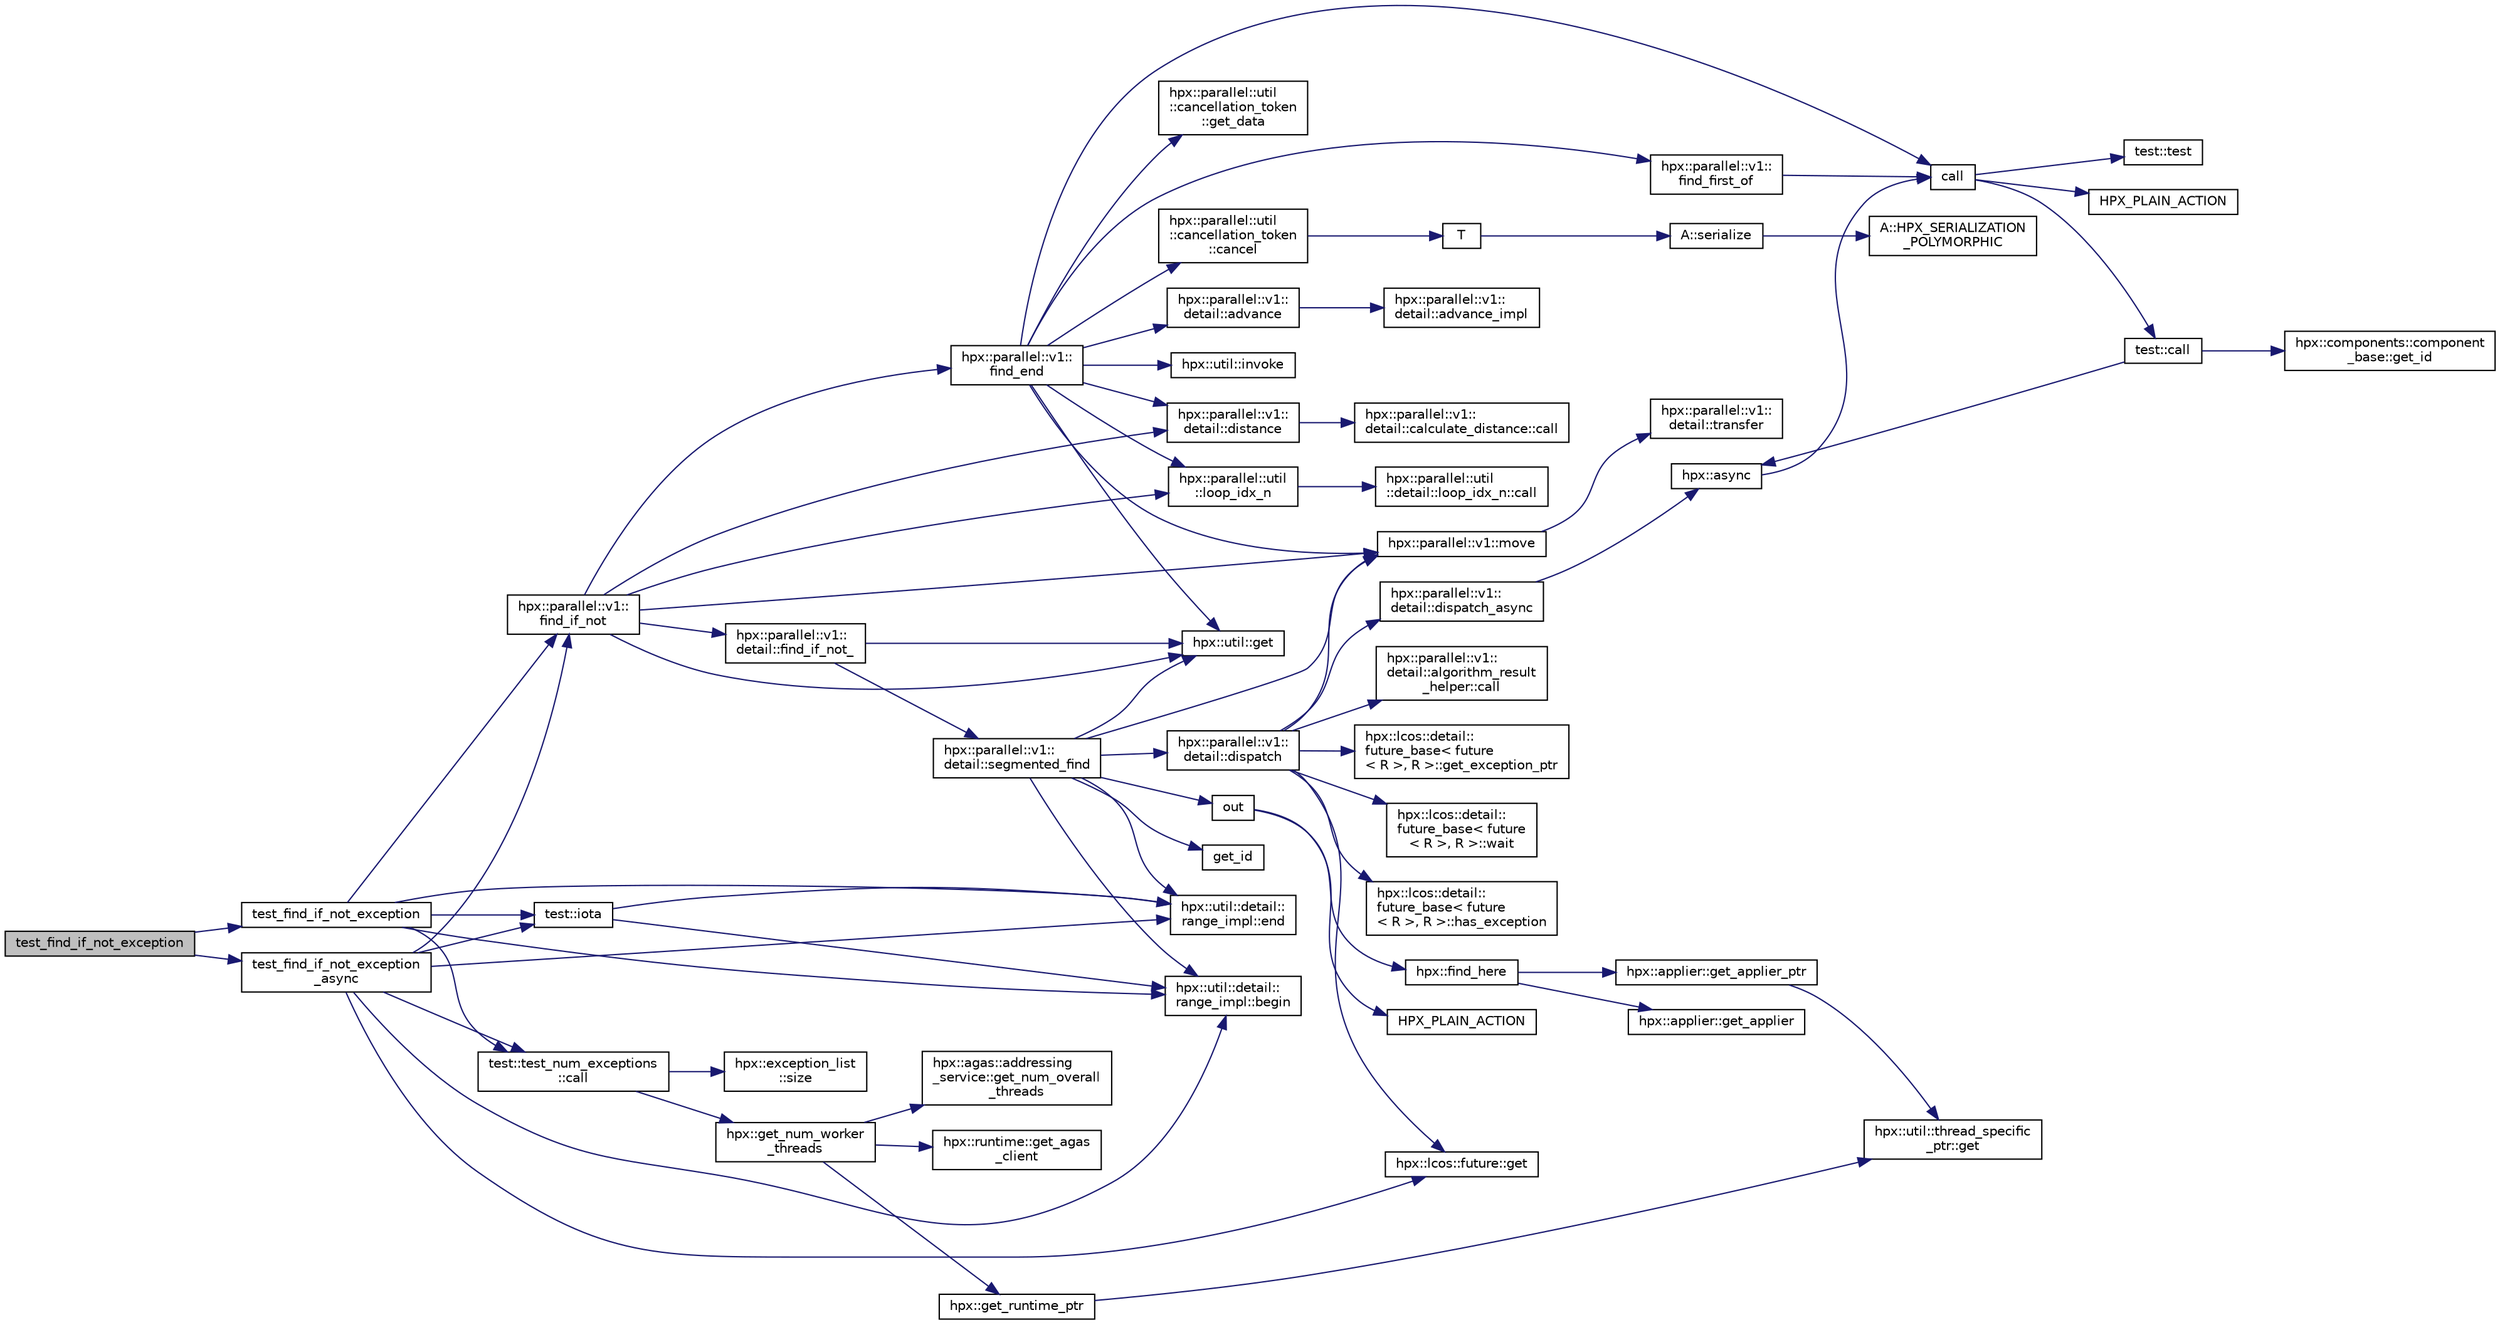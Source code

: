 digraph "test_find_if_not_exception"
{
  edge [fontname="Helvetica",fontsize="10",labelfontname="Helvetica",labelfontsize="10"];
  node [fontname="Helvetica",fontsize="10",shape=record];
  rankdir="LR";
  Node68 [label="test_find_if_not_exception",height=0.2,width=0.4,color="black", fillcolor="grey75", style="filled", fontcolor="black"];
  Node68 -> Node69 [color="midnightblue",fontsize="10",style="solid",fontname="Helvetica"];
  Node69 [label="test_find_if_not_exception",height=0.2,width=0.4,color="black", fillcolor="white", style="filled",URL="$dc/d17/findifnot__exception_8cpp.html#aba8e91e299a773af34d2e40130333926"];
  Node69 -> Node70 [color="midnightblue",fontsize="10",style="solid",fontname="Helvetica"];
  Node70 [label="test::iota",height=0.2,width=0.4,color="black", fillcolor="white", style="filled",URL="$df/d04/namespacetest.html#abdbbc37e6fb67287495e853a554c493a"];
  Node70 -> Node71 [color="midnightblue",fontsize="10",style="solid",fontname="Helvetica"];
  Node71 [label="hpx::util::detail::\lrange_impl::begin",height=0.2,width=0.4,color="black", fillcolor="white", style="filled",URL="$d4/d4a/namespacehpx_1_1util_1_1detail_1_1range__impl.html#a31e165df2b865cdd961f35ce938db41a"];
  Node70 -> Node72 [color="midnightblue",fontsize="10",style="solid",fontname="Helvetica"];
  Node72 [label="hpx::util::detail::\lrange_impl::end",height=0.2,width=0.4,color="black", fillcolor="white", style="filled",URL="$d4/d4a/namespacehpx_1_1util_1_1detail_1_1range__impl.html#afb2ea48b0902f52ee4d8b764807b4316"];
  Node69 -> Node71 [color="midnightblue",fontsize="10",style="solid",fontname="Helvetica"];
  Node69 -> Node72 [color="midnightblue",fontsize="10",style="solid",fontname="Helvetica"];
  Node69 -> Node73 [color="midnightblue",fontsize="10",style="solid",fontname="Helvetica"];
  Node73 [label="hpx::parallel::v1::\lfind_if_not",height=0.2,width=0.4,color="black", fillcolor="white", style="filled",URL="$db/db9/namespacehpx_1_1parallel_1_1v1.html#ac7aaee4759c37f4d0e83b51f313aa28d"];
  Node73 -> Node74 [color="midnightblue",fontsize="10",style="solid",fontname="Helvetica"];
  Node74 [label="hpx::parallel::v1::\ldetail::find_if_not_",height=0.2,width=0.4,color="black", fillcolor="white", style="filled",URL="$d2/ddd/namespacehpx_1_1parallel_1_1v1_1_1detail.html#aafbf827b88ba9787c515b4abefa8afaf"];
  Node74 -> Node75 [color="midnightblue",fontsize="10",style="solid",fontname="Helvetica"];
  Node75 [label="hpx::util::get",height=0.2,width=0.4,color="black", fillcolor="white", style="filled",URL="$df/dad/namespacehpx_1_1util.html#a5cbd3c41f03f4d4acaedaa4777e3cc02"];
  Node74 -> Node76 [color="midnightblue",fontsize="10",style="solid",fontname="Helvetica"];
  Node76 [label="hpx::parallel::v1::\ldetail::segmented_find",height=0.2,width=0.4,color="black", fillcolor="white", style="filled",URL="$d2/ddd/namespacehpx_1_1parallel_1_1v1_1_1detail.html#a7f37c815b51093d10c3ee3e3bb44280f"];
  Node76 -> Node72 [color="midnightblue",fontsize="10",style="solid",fontname="Helvetica"];
  Node76 -> Node77 [color="midnightblue",fontsize="10",style="solid",fontname="Helvetica"];
  Node77 [label="out",height=0.2,width=0.4,color="black", fillcolor="white", style="filled",URL="$d5/d69/wait__all__hang__1946_8cpp.html#ae95890c5079ed07d292e9e2c1b187e97"];
  Node77 -> Node78 [color="midnightblue",fontsize="10",style="solid",fontname="Helvetica"];
  Node78 [label="hpx::find_here",height=0.2,width=0.4,color="black", fillcolor="white", style="filled",URL="$d8/d83/namespacehpx.html#af07c1b6e26bcdfb1138643a1a2133cf4",tooltip="Return the global id representing this locality. "];
  Node78 -> Node79 [color="midnightblue",fontsize="10",style="solid",fontname="Helvetica"];
  Node79 [label="hpx::applier::get_applier_ptr",height=0.2,width=0.4,color="black", fillcolor="white", style="filled",URL="$d8/dcb/namespacehpx_1_1applier.html#a617483cf2b77ad3a0aa428ade7b35299"];
  Node79 -> Node80 [color="midnightblue",fontsize="10",style="solid",fontname="Helvetica"];
  Node80 [label="hpx::util::thread_specific\l_ptr::get",height=0.2,width=0.4,color="black", fillcolor="white", style="filled",URL="$d4/d4c/structhpx_1_1util_1_1thread__specific__ptr.html#a3b27d8520710478aa41d1f74206bdba9"];
  Node78 -> Node81 [color="midnightblue",fontsize="10",style="solid",fontname="Helvetica"];
  Node81 [label="hpx::applier::get_applier",height=0.2,width=0.4,color="black", fillcolor="white", style="filled",URL="$d8/dcb/namespacehpx_1_1applier.html#aba1147ab54a476403b37f20a39b1e239"];
  Node77 -> Node82 [color="midnightblue",fontsize="10",style="solid",fontname="Helvetica"];
  Node82 [label="HPX_PLAIN_ACTION",height=0.2,width=0.4,color="black", fillcolor="white", style="filled",URL="$d5/d69/wait__all__hang__1946_8cpp.html#ac9bd456810a9b90073efb27cea0b1cc0"];
  Node76 -> Node83 [color="midnightblue",fontsize="10",style="solid",fontname="Helvetica"];
  Node83 [label="hpx::parallel::v1::\ldetail::dispatch",height=0.2,width=0.4,color="black", fillcolor="white", style="filled",URL="$d2/ddd/namespacehpx_1_1parallel_1_1v1_1_1detail.html#aea51ad9969d06776535d3c974216f8d0"];
  Node83 -> Node84 [color="midnightblue",fontsize="10",style="solid",fontname="Helvetica"];
  Node84 [label="hpx::parallel::v1::\ldetail::dispatch_async",height=0.2,width=0.4,color="black", fillcolor="white", style="filled",URL="$d2/ddd/namespacehpx_1_1parallel_1_1v1_1_1detail.html#a956a28c634619363658f6e201d6cc1b4"];
  Node84 -> Node85 [color="midnightblue",fontsize="10",style="solid",fontname="Helvetica"];
  Node85 [label="hpx::async",height=0.2,width=0.4,color="black", fillcolor="white", style="filled",URL="$d8/d83/namespacehpx.html#acb7d8e37b73b823956ce144f9a57eaa4"];
  Node85 -> Node86 [color="midnightblue",fontsize="10",style="solid",fontname="Helvetica"];
  Node86 [label="call",height=0.2,width=0.4,color="black", fillcolor="white", style="filled",URL="$d2/d67/promise__1620_8cpp.html#a58357f0b82bc761e1d0b9091ed563a70"];
  Node86 -> Node87 [color="midnightblue",fontsize="10",style="solid",fontname="Helvetica"];
  Node87 [label="test::test",height=0.2,width=0.4,color="black", fillcolor="white", style="filled",URL="$d8/d89/structtest.html#ab42d5ece712d716b04cb3f686f297a26"];
  Node86 -> Node88 [color="midnightblue",fontsize="10",style="solid",fontname="Helvetica"];
  Node88 [label="HPX_PLAIN_ACTION",height=0.2,width=0.4,color="black", fillcolor="white", style="filled",URL="$d2/d67/promise__1620_8cpp.html#ab96aab827a4b1fcaf66cfe0ba83fef23"];
  Node86 -> Node89 [color="midnightblue",fontsize="10",style="solid",fontname="Helvetica"];
  Node89 [label="test::call",height=0.2,width=0.4,color="black", fillcolor="white", style="filled",URL="$d8/d89/structtest.html#aeb29e7ed6518b9426ccf1344c52620ae"];
  Node89 -> Node85 [color="midnightblue",fontsize="10",style="solid",fontname="Helvetica"];
  Node89 -> Node90 [color="midnightblue",fontsize="10",style="solid",fontname="Helvetica"];
  Node90 [label="hpx::components::component\l_base::get_id",height=0.2,width=0.4,color="black", fillcolor="white", style="filled",URL="$d2/de6/classhpx_1_1components_1_1component__base.html#a4c8fd93514039bdf01c48d66d82b19cd"];
  Node83 -> Node91 [color="midnightblue",fontsize="10",style="solid",fontname="Helvetica"];
  Node91 [label="hpx::lcos::detail::\lfuture_base\< future\l\< R \>, R \>::wait",height=0.2,width=0.4,color="black", fillcolor="white", style="filled",URL="$d5/dd7/classhpx_1_1lcos_1_1detail_1_1future__base.html#a028190ad98b2865e267745247b6b5ae8"];
  Node83 -> Node92 [color="midnightblue",fontsize="10",style="solid",fontname="Helvetica"];
  Node92 [label="hpx::lcos::detail::\lfuture_base\< future\l\< R \>, R \>::has_exception",height=0.2,width=0.4,color="black", fillcolor="white", style="filled",URL="$d5/dd7/classhpx_1_1lcos_1_1detail_1_1future__base.html#aa95b01f70ad95706ae420ff1db2e5b99"];
  Node83 -> Node93 [color="midnightblue",fontsize="10",style="solid",fontname="Helvetica"];
  Node93 [label="hpx::parallel::v1::\ldetail::algorithm_result\l_helper::call",height=0.2,width=0.4,color="black", fillcolor="white", style="filled",URL="$dd/db9/structhpx_1_1parallel_1_1v1_1_1detail_1_1algorithm__result__helper.html#abdcc26190b14b00b7337190689f022d7"];
  Node83 -> Node94 [color="midnightblue",fontsize="10",style="solid",fontname="Helvetica"];
  Node94 [label="hpx::lcos::detail::\lfuture_base\< future\l\< R \>, R \>::get_exception_ptr",height=0.2,width=0.4,color="black", fillcolor="white", style="filled",URL="$d5/dd7/classhpx_1_1lcos_1_1detail_1_1future__base.html#a03dca31d4505202a21d26554248bd744"];
  Node83 -> Node95 [color="midnightblue",fontsize="10",style="solid",fontname="Helvetica"];
  Node95 [label="hpx::parallel::v1::move",height=0.2,width=0.4,color="black", fillcolor="white", style="filled",URL="$db/db9/namespacehpx_1_1parallel_1_1v1.html#aa7c4ede081ce786c9d1eb1adff495cfc"];
  Node95 -> Node96 [color="midnightblue",fontsize="10",style="solid",fontname="Helvetica"];
  Node96 [label="hpx::parallel::v1::\ldetail::transfer",height=0.2,width=0.4,color="black", fillcolor="white", style="filled",URL="$d2/ddd/namespacehpx_1_1parallel_1_1v1_1_1detail.html#ab1b56a05e1885ca7cc7ffa1804dd2f3c"];
  Node83 -> Node97 [color="midnightblue",fontsize="10",style="solid",fontname="Helvetica"];
  Node97 [label="hpx::lcos::future::get",height=0.2,width=0.4,color="black", fillcolor="white", style="filled",URL="$d0/d33/classhpx_1_1lcos_1_1future.html#a8c28269486d5620ac48af349f17bb41c"];
  Node76 -> Node98 [color="midnightblue",fontsize="10",style="solid",fontname="Helvetica"];
  Node98 [label="get_id",height=0.2,width=0.4,color="black", fillcolor="white", style="filled",URL="$d8/d3c/simple__future__continuation_8cpp.html#a64b28a4bbb16e7f78fc14c60466ddd8d"];
  Node76 -> Node71 [color="midnightblue",fontsize="10",style="solid",fontname="Helvetica"];
  Node76 -> Node75 [color="midnightblue",fontsize="10",style="solid",fontname="Helvetica"];
  Node76 -> Node95 [color="midnightblue",fontsize="10",style="solid",fontname="Helvetica"];
  Node73 -> Node99 [color="midnightblue",fontsize="10",style="solid",fontname="Helvetica"];
  Node99 [label="hpx::parallel::v1::\lfind_end",height=0.2,width=0.4,color="black", fillcolor="white", style="filled",URL="$db/db9/namespacehpx_1_1parallel_1_1v1.html#a26511ec61e75971d7c4c15c021548f9d"];
  Node99 -> Node86 [color="midnightblue",fontsize="10",style="solid",fontname="Helvetica"];
  Node99 -> Node100 [color="midnightblue",fontsize="10",style="solid",fontname="Helvetica"];
  Node100 [label="hpx::parallel::v1::\lfind_first_of",height=0.2,width=0.4,color="black", fillcolor="white", style="filled",URL="$db/db9/namespacehpx_1_1parallel_1_1v1.html#a988f5accc11d8cef97afdbc5470a9351"];
  Node100 -> Node86 [color="midnightblue",fontsize="10",style="solid",fontname="Helvetica"];
  Node99 -> Node101 [color="midnightblue",fontsize="10",style="solid",fontname="Helvetica"];
  Node101 [label="hpx::util::invoke",height=0.2,width=0.4,color="black", fillcolor="white", style="filled",URL="$df/dad/namespacehpx_1_1util.html#a9ed3f52b36e725e476dbf5099134ed3d"];
  Node99 -> Node102 [color="midnightblue",fontsize="10",style="solid",fontname="Helvetica"];
  Node102 [label="hpx::parallel::v1::\ldetail::distance",height=0.2,width=0.4,color="black", fillcolor="white", style="filled",URL="$d2/ddd/namespacehpx_1_1parallel_1_1v1_1_1detail.html#a6bea3c6a5f470cad11f27ee6bab4a33f"];
  Node102 -> Node103 [color="midnightblue",fontsize="10",style="solid",fontname="Helvetica"];
  Node103 [label="hpx::parallel::v1::\ldetail::calculate_distance::call",height=0.2,width=0.4,color="black", fillcolor="white", style="filled",URL="$db/dfa/structhpx_1_1parallel_1_1v1_1_1detail_1_1calculate__distance.html#a950a6627830a7d019ac0e734b0a447bf"];
  Node99 -> Node75 [color="midnightblue",fontsize="10",style="solid",fontname="Helvetica"];
  Node99 -> Node95 [color="midnightblue",fontsize="10",style="solid",fontname="Helvetica"];
  Node99 -> Node104 [color="midnightblue",fontsize="10",style="solid",fontname="Helvetica"];
  Node104 [label="hpx::parallel::util\l::loop_idx_n",height=0.2,width=0.4,color="black", fillcolor="white", style="filled",URL="$df/dc6/namespacehpx_1_1parallel_1_1util.html#a5ead56022529c79b23199382a2dc7766"];
  Node104 -> Node105 [color="midnightblue",fontsize="10",style="solid",fontname="Helvetica"];
  Node105 [label="hpx::parallel::util\l::detail::loop_idx_n::call",height=0.2,width=0.4,color="black", fillcolor="white", style="filled",URL="$d1/d45/structhpx_1_1parallel_1_1util_1_1detail_1_1loop__idx__n.html#a6cf1cdf1c2db703be4edd390846da01a"];
  Node99 -> Node106 [color="midnightblue",fontsize="10",style="solid",fontname="Helvetica"];
  Node106 [label="hpx::parallel::util\l::cancellation_token\l::cancel",height=0.2,width=0.4,color="black", fillcolor="white", style="filled",URL="$d7/dc1/classhpx_1_1parallel_1_1util_1_1cancellation__token.html#a7c04c9ed73eaa872cfd6b72b52922796"];
  Node106 -> Node107 [color="midnightblue",fontsize="10",style="solid",fontname="Helvetica"];
  Node107 [label="T",height=0.2,width=0.4,color="black", fillcolor="white", style="filled",URL="$db/d33/polymorphic__semiintrusive__template_8cpp.html#ad187658f9cb91c1312b39ae7e896f1ea"];
  Node107 -> Node108 [color="midnightblue",fontsize="10",style="solid",fontname="Helvetica"];
  Node108 [label="A::serialize",height=0.2,width=0.4,color="black", fillcolor="white", style="filled",URL="$d7/da0/struct_a.html#a5f5c287cf471e274ed9dda0da1592212"];
  Node108 -> Node109 [color="midnightblue",fontsize="10",style="solid",fontname="Helvetica"];
  Node109 [label="A::HPX_SERIALIZATION\l_POLYMORPHIC",height=0.2,width=0.4,color="black", fillcolor="white", style="filled",URL="$d7/da0/struct_a.html#ada978cc156cebbafddb1f3aa4c01918c"];
  Node99 -> Node110 [color="midnightblue",fontsize="10",style="solid",fontname="Helvetica"];
  Node110 [label="hpx::parallel::util\l::cancellation_token\l::get_data",height=0.2,width=0.4,color="black", fillcolor="white", style="filled",URL="$d7/dc1/classhpx_1_1parallel_1_1util_1_1cancellation__token.html#a63ec3c9e5287d23c9e9d4ce1777e49d2"];
  Node99 -> Node111 [color="midnightblue",fontsize="10",style="solid",fontname="Helvetica"];
  Node111 [label="hpx::parallel::v1::\ldetail::advance",height=0.2,width=0.4,color="black", fillcolor="white", style="filled",URL="$d2/ddd/namespacehpx_1_1parallel_1_1v1_1_1detail.html#ad9fca7bce7b3e3c32302967ffc1fb4a4"];
  Node111 -> Node112 [color="midnightblue",fontsize="10",style="solid",fontname="Helvetica"];
  Node112 [label="hpx::parallel::v1::\ldetail::advance_impl",height=0.2,width=0.4,color="black", fillcolor="white", style="filled",URL="$d2/ddd/namespacehpx_1_1parallel_1_1v1_1_1detail.html#ad4fa62ca115927187e4063b65ee5f317"];
  Node73 -> Node102 [color="midnightblue",fontsize="10",style="solid",fontname="Helvetica"];
  Node73 -> Node75 [color="midnightblue",fontsize="10",style="solid",fontname="Helvetica"];
  Node73 -> Node95 [color="midnightblue",fontsize="10",style="solid",fontname="Helvetica"];
  Node73 -> Node104 [color="midnightblue",fontsize="10",style="solid",fontname="Helvetica"];
  Node69 -> Node113 [color="midnightblue",fontsize="10",style="solid",fontname="Helvetica"];
  Node113 [label="test::test_num_exceptions\l::call",height=0.2,width=0.4,color="black", fillcolor="white", style="filled",URL="$da/ddb/structtest_1_1test__num__exceptions.html#a2c1e3b76f9abd4d358ae0258203b90b7"];
  Node113 -> Node114 [color="midnightblue",fontsize="10",style="solid",fontname="Helvetica"];
  Node114 [label="hpx::exception_list\l::size",height=0.2,width=0.4,color="black", fillcolor="white", style="filled",URL="$d2/def/classhpx_1_1exception__list.html#ae4e3e1b70e8185033656d891749a234e"];
  Node113 -> Node115 [color="midnightblue",fontsize="10",style="solid",fontname="Helvetica"];
  Node115 [label="hpx::get_num_worker\l_threads",height=0.2,width=0.4,color="black", fillcolor="white", style="filled",URL="$d8/d83/namespacehpx.html#ae0cb050327ed37e6863061bd1761409e",tooltip="Return the number of worker OS- threads used to execute HPX threads. "];
  Node115 -> Node116 [color="midnightblue",fontsize="10",style="solid",fontname="Helvetica"];
  Node116 [label="hpx::get_runtime_ptr",height=0.2,width=0.4,color="black", fillcolor="white", style="filled",URL="$d8/d83/namespacehpx.html#af29daf2bb3e01b4d6495a1742b6cce64"];
  Node116 -> Node80 [color="midnightblue",fontsize="10",style="solid",fontname="Helvetica"];
  Node115 -> Node117 [color="midnightblue",fontsize="10",style="solid",fontname="Helvetica"];
  Node117 [label="hpx::runtime::get_agas\l_client",height=0.2,width=0.4,color="black", fillcolor="white", style="filled",URL="$d0/d7b/classhpx_1_1runtime.html#aeb5dddd30d6b9861669af8ad44d1a96a"];
  Node115 -> Node118 [color="midnightblue",fontsize="10",style="solid",fontname="Helvetica"];
  Node118 [label="hpx::agas::addressing\l_service::get_num_overall\l_threads",height=0.2,width=0.4,color="black", fillcolor="white", style="filled",URL="$db/d58/structhpx_1_1agas_1_1addressing__service.html#a55800470ad2b28e283653df58d59ec49"];
  Node68 -> Node119 [color="midnightblue",fontsize="10",style="solid",fontname="Helvetica"];
  Node119 [label="test_find_if_not_exception\l_async",height=0.2,width=0.4,color="black", fillcolor="white", style="filled",URL="$dc/d17/findifnot__exception_8cpp.html#a0c8c55582d64936550f797774a8b591e"];
  Node119 -> Node70 [color="midnightblue",fontsize="10",style="solid",fontname="Helvetica"];
  Node119 -> Node71 [color="midnightblue",fontsize="10",style="solid",fontname="Helvetica"];
  Node119 -> Node72 [color="midnightblue",fontsize="10",style="solid",fontname="Helvetica"];
  Node119 -> Node73 [color="midnightblue",fontsize="10",style="solid",fontname="Helvetica"];
  Node119 -> Node97 [color="midnightblue",fontsize="10",style="solid",fontname="Helvetica"];
  Node119 -> Node113 [color="midnightblue",fontsize="10",style="solid",fontname="Helvetica"];
}
